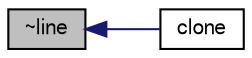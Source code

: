 digraph "~line"
{
  bgcolor="transparent";
  edge [fontname="FreeSans",fontsize="10",labelfontname="FreeSans",labelfontsize="10"];
  node [fontname="FreeSans",fontsize="10",shape=record];
  rankdir="LR";
  Node61 [label="~line",height=0.2,width=0.4,color="black", fillcolor="grey75", style="filled", fontcolor="black"];
  Node61 -> Node62 [dir="back",color="midnightblue",fontsize="10",style="solid",fontname="FreeSans"];
  Node62 [label="clone",height=0.2,width=0.4,color="black",URL="$a29482.html#a1ba6f72dda3e0a59b115784933135bd2",tooltip="Construct and return a clone. "];
}
